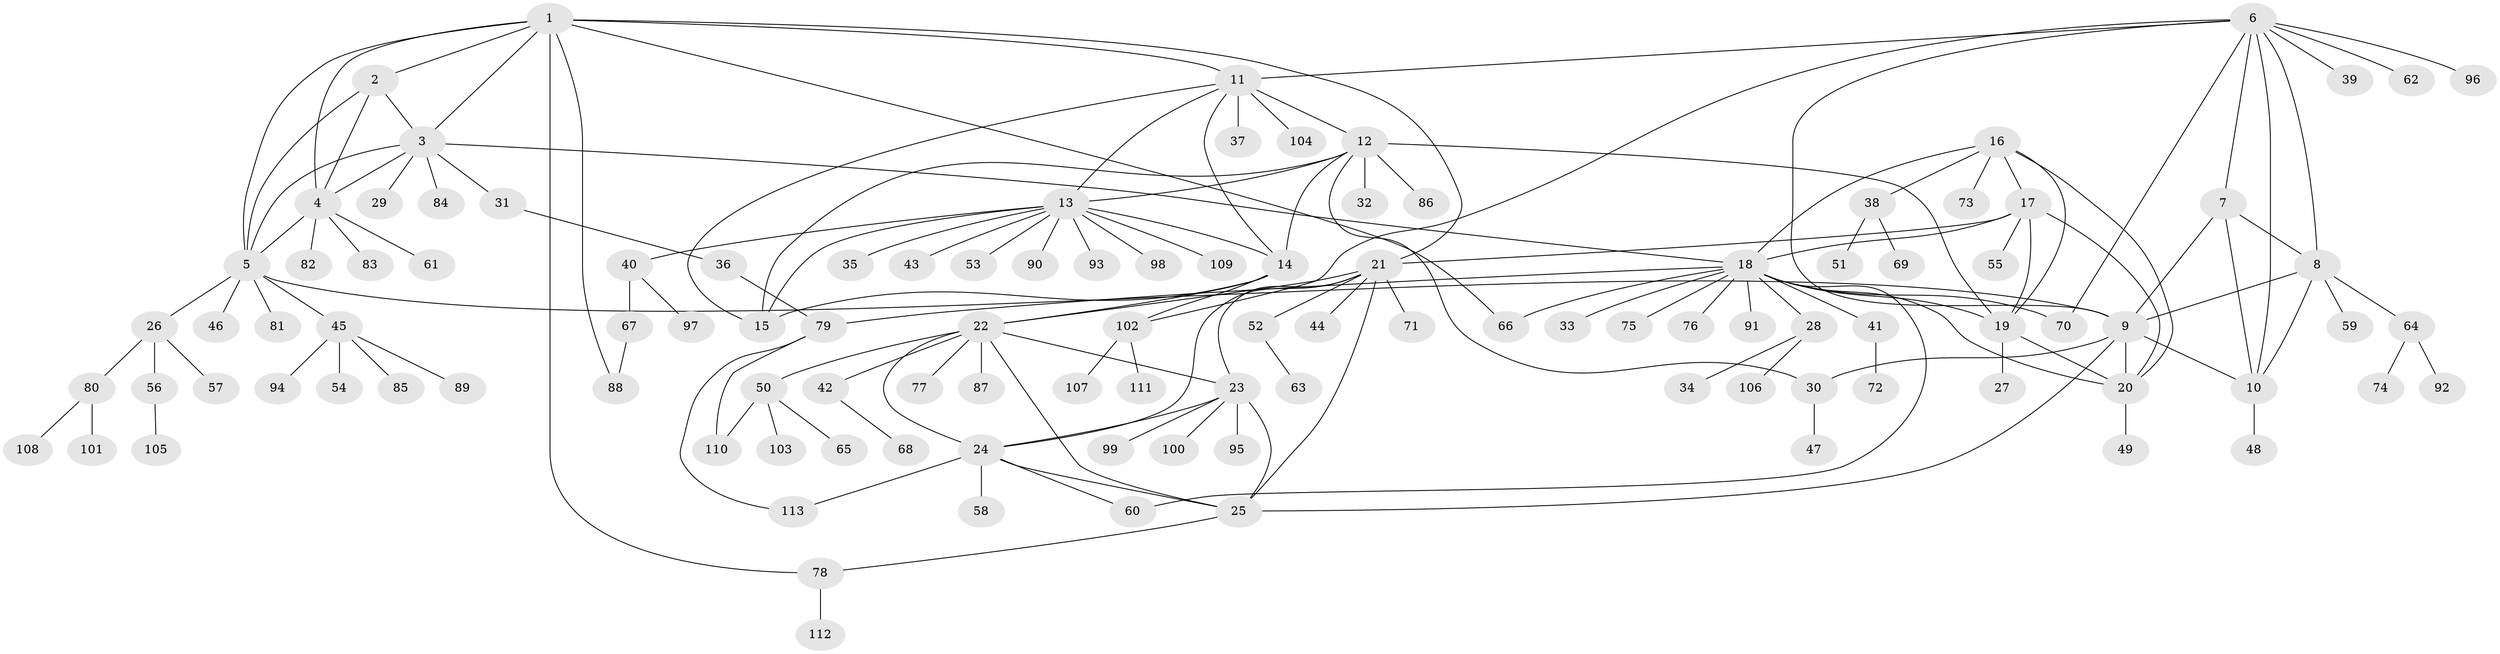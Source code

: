 // Generated by graph-tools (version 1.1) at 2025/26/03/09/25 03:26:45]
// undirected, 113 vertices, 158 edges
graph export_dot {
graph [start="1"]
  node [color=gray90,style=filled];
  1;
  2;
  3;
  4;
  5;
  6;
  7;
  8;
  9;
  10;
  11;
  12;
  13;
  14;
  15;
  16;
  17;
  18;
  19;
  20;
  21;
  22;
  23;
  24;
  25;
  26;
  27;
  28;
  29;
  30;
  31;
  32;
  33;
  34;
  35;
  36;
  37;
  38;
  39;
  40;
  41;
  42;
  43;
  44;
  45;
  46;
  47;
  48;
  49;
  50;
  51;
  52;
  53;
  54;
  55;
  56;
  57;
  58;
  59;
  60;
  61;
  62;
  63;
  64;
  65;
  66;
  67;
  68;
  69;
  70;
  71;
  72;
  73;
  74;
  75;
  76;
  77;
  78;
  79;
  80;
  81;
  82;
  83;
  84;
  85;
  86;
  87;
  88;
  89;
  90;
  91;
  92;
  93;
  94;
  95;
  96;
  97;
  98;
  99;
  100;
  101;
  102;
  103;
  104;
  105;
  106;
  107;
  108;
  109;
  110;
  111;
  112;
  113;
  1 -- 2;
  1 -- 3;
  1 -- 4;
  1 -- 5;
  1 -- 11;
  1 -- 21;
  1 -- 66;
  1 -- 78;
  1 -- 88;
  2 -- 3;
  2 -- 4;
  2 -- 5;
  3 -- 4;
  3 -- 5;
  3 -- 18;
  3 -- 29;
  3 -- 31;
  3 -- 84;
  4 -- 5;
  4 -- 61;
  4 -- 82;
  4 -- 83;
  5 -- 9;
  5 -- 26;
  5 -- 45;
  5 -- 46;
  5 -- 81;
  6 -- 7;
  6 -- 8;
  6 -- 9;
  6 -- 10;
  6 -- 11;
  6 -- 39;
  6 -- 62;
  6 -- 70;
  6 -- 96;
  6 -- 102;
  7 -- 8;
  7 -- 9;
  7 -- 10;
  8 -- 9;
  8 -- 10;
  8 -- 59;
  8 -- 64;
  9 -- 10;
  9 -- 20;
  9 -- 25;
  9 -- 30;
  10 -- 48;
  11 -- 12;
  11 -- 13;
  11 -- 14;
  11 -- 15;
  11 -- 37;
  11 -- 104;
  12 -- 13;
  12 -- 14;
  12 -- 15;
  12 -- 19;
  12 -- 30;
  12 -- 32;
  12 -- 86;
  13 -- 14;
  13 -- 15;
  13 -- 35;
  13 -- 40;
  13 -- 43;
  13 -- 53;
  13 -- 90;
  13 -- 93;
  13 -- 98;
  13 -- 109;
  14 -- 15;
  14 -- 22;
  14 -- 102;
  16 -- 17;
  16 -- 18;
  16 -- 19;
  16 -- 20;
  16 -- 38;
  16 -- 73;
  17 -- 18;
  17 -- 19;
  17 -- 20;
  17 -- 21;
  17 -- 55;
  18 -- 19;
  18 -- 20;
  18 -- 28;
  18 -- 33;
  18 -- 41;
  18 -- 60;
  18 -- 66;
  18 -- 70;
  18 -- 75;
  18 -- 76;
  18 -- 79;
  18 -- 91;
  19 -- 20;
  19 -- 27;
  20 -- 49;
  21 -- 22;
  21 -- 23;
  21 -- 24;
  21 -- 25;
  21 -- 44;
  21 -- 52;
  21 -- 71;
  22 -- 23;
  22 -- 24;
  22 -- 25;
  22 -- 42;
  22 -- 50;
  22 -- 77;
  22 -- 87;
  23 -- 24;
  23 -- 25;
  23 -- 95;
  23 -- 99;
  23 -- 100;
  24 -- 25;
  24 -- 58;
  24 -- 60;
  24 -- 113;
  25 -- 78;
  26 -- 56;
  26 -- 57;
  26 -- 80;
  28 -- 34;
  28 -- 106;
  30 -- 47;
  31 -- 36;
  36 -- 79;
  38 -- 51;
  38 -- 69;
  40 -- 67;
  40 -- 97;
  41 -- 72;
  42 -- 68;
  45 -- 54;
  45 -- 85;
  45 -- 89;
  45 -- 94;
  50 -- 65;
  50 -- 103;
  50 -- 110;
  52 -- 63;
  56 -- 105;
  64 -- 74;
  64 -- 92;
  67 -- 88;
  78 -- 112;
  79 -- 110;
  79 -- 113;
  80 -- 101;
  80 -- 108;
  102 -- 107;
  102 -- 111;
}
